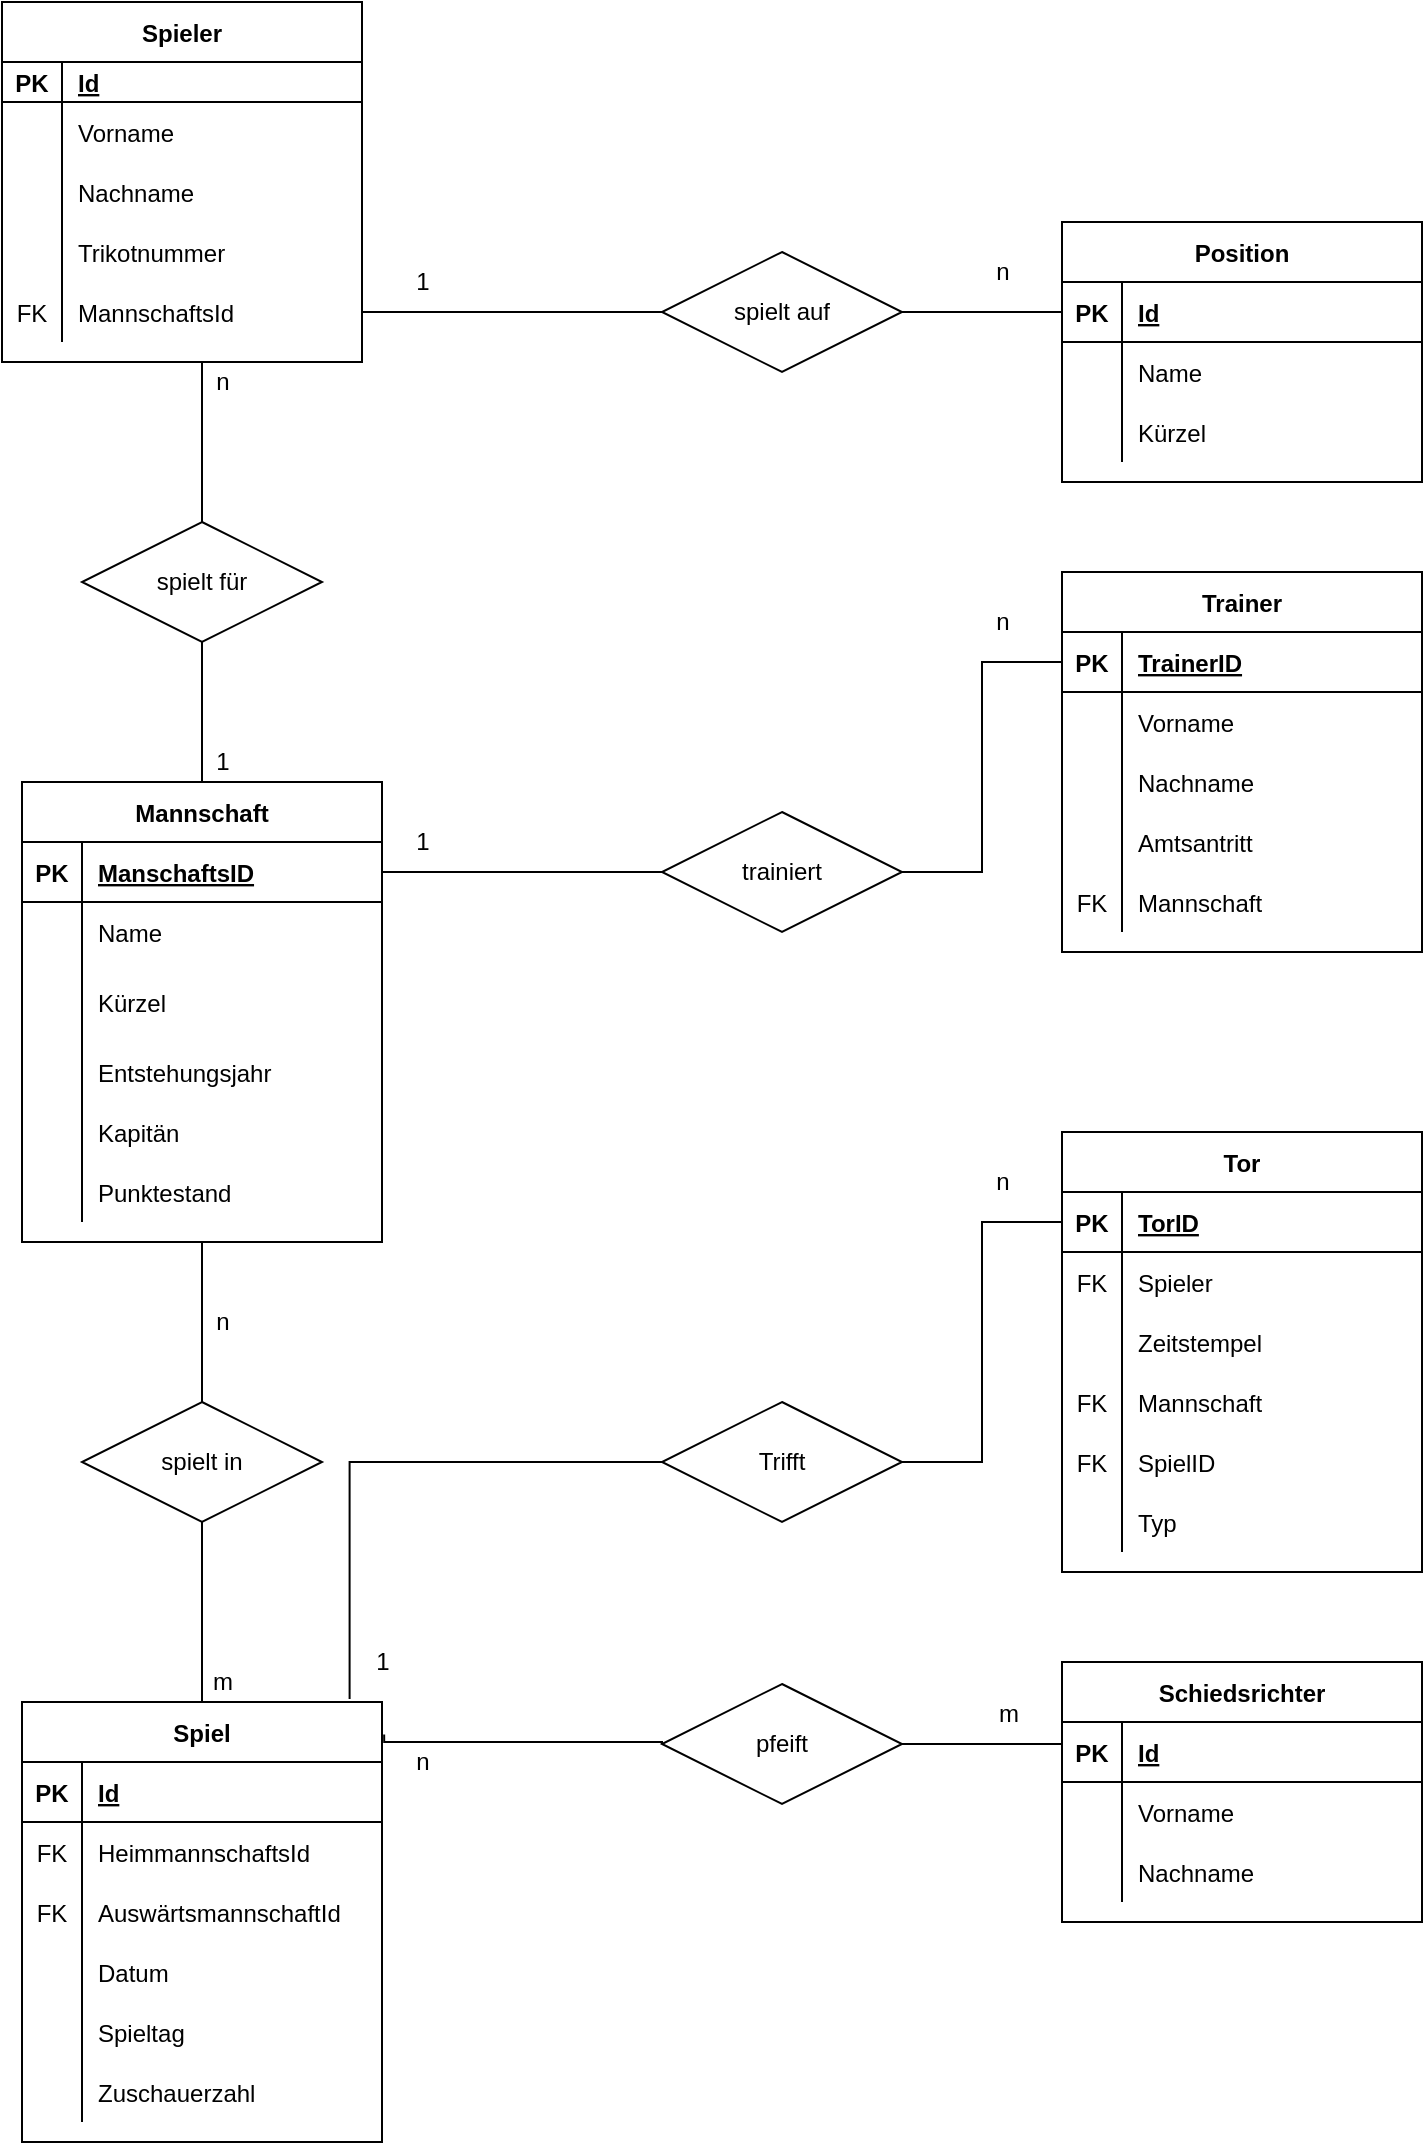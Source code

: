 <mxfile version="17.4.6"><diagram id="QR0t5IA153Iwo3cDRj8c" name="Page-1"><mxGraphModel dx="355" dy="525" grid="1" gridSize="10" guides="1" tooltips="1" connect="1" arrows="1" fold="1" page="1" pageScale="1" pageWidth="827" pageHeight="1169" math="0" shadow="0"><root><mxCell id="0"/><mxCell id="1" parent="0"/><mxCell id="EWFxsvUNvCJsgyizFz2t-1" value="Spieler" style="shape=table;startSize=30;container=1;collapsible=1;childLayout=tableLayout;fixedRows=1;rowLines=0;fontStyle=1;align=center;resizeLast=1;" parent="1" vertex="1"><mxGeometry x="50" y="90" width="180" height="180" as="geometry"/></mxCell><mxCell id="EWFxsvUNvCJsgyizFz2t-2" value="" style="shape=tableRow;horizontal=0;startSize=0;swimlaneHead=0;swimlaneBody=0;fillColor=none;collapsible=0;dropTarget=0;points=[[0,0.5],[1,0.5]];portConstraint=eastwest;top=0;left=0;right=0;bottom=1;" parent="EWFxsvUNvCJsgyizFz2t-1" vertex="1"><mxGeometry y="30" width="180" height="20" as="geometry"/></mxCell><mxCell id="EWFxsvUNvCJsgyizFz2t-3" value="PK" style="shape=partialRectangle;connectable=0;fillColor=none;top=0;left=0;bottom=0;right=0;fontStyle=1;overflow=hidden;" parent="EWFxsvUNvCJsgyizFz2t-2" vertex="1"><mxGeometry width="30" height="20" as="geometry"><mxRectangle width="30" height="20" as="alternateBounds"/></mxGeometry></mxCell><mxCell id="EWFxsvUNvCJsgyizFz2t-4" value="Id" style="shape=partialRectangle;connectable=0;fillColor=none;top=0;left=0;bottom=0;right=0;align=left;spacingLeft=6;fontStyle=5;overflow=hidden;" parent="EWFxsvUNvCJsgyizFz2t-2" vertex="1"><mxGeometry x="30" width="150" height="20" as="geometry"><mxRectangle width="150" height="20" as="alternateBounds"/></mxGeometry></mxCell><mxCell id="EWFxsvUNvCJsgyizFz2t-5" value="" style="shape=tableRow;horizontal=0;startSize=0;swimlaneHead=0;swimlaneBody=0;fillColor=none;collapsible=0;dropTarget=0;points=[[0,0.5],[1,0.5]];portConstraint=eastwest;top=0;left=0;right=0;bottom=0;" parent="EWFxsvUNvCJsgyizFz2t-1" vertex="1"><mxGeometry y="50" width="180" height="30" as="geometry"/></mxCell><mxCell id="EWFxsvUNvCJsgyizFz2t-6" value="" style="shape=partialRectangle;connectable=0;fillColor=none;top=0;left=0;bottom=0;right=0;editable=1;overflow=hidden;" parent="EWFxsvUNvCJsgyizFz2t-5" vertex="1"><mxGeometry width="30" height="30" as="geometry"><mxRectangle width="30" height="30" as="alternateBounds"/></mxGeometry></mxCell><mxCell id="EWFxsvUNvCJsgyizFz2t-7" value="Vorname    " style="shape=partialRectangle;connectable=0;fillColor=none;top=0;left=0;bottom=0;right=0;align=left;spacingLeft=6;overflow=hidden;" parent="EWFxsvUNvCJsgyizFz2t-5" vertex="1"><mxGeometry x="30" width="150" height="30" as="geometry"><mxRectangle width="150" height="30" as="alternateBounds"/></mxGeometry></mxCell><mxCell id="EWFxsvUNvCJsgyizFz2t-27" value="" style="shape=tableRow;horizontal=0;startSize=0;swimlaneHead=0;swimlaneBody=0;fillColor=none;collapsible=0;dropTarget=0;points=[[0,0.5],[1,0.5]];portConstraint=eastwest;top=0;left=0;right=0;bottom=0;" parent="EWFxsvUNvCJsgyizFz2t-1" vertex="1"><mxGeometry y="80" width="180" height="30" as="geometry"/></mxCell><mxCell id="EWFxsvUNvCJsgyizFz2t-28" value="" style="shape=partialRectangle;connectable=0;fillColor=none;top=0;left=0;bottom=0;right=0;editable=1;overflow=hidden;" parent="EWFxsvUNvCJsgyizFz2t-27" vertex="1"><mxGeometry width="30" height="30" as="geometry"><mxRectangle width="30" height="30" as="alternateBounds"/></mxGeometry></mxCell><mxCell id="EWFxsvUNvCJsgyizFz2t-29" value="Nachname      " style="shape=partialRectangle;connectable=0;fillColor=none;top=0;left=0;bottom=0;right=0;align=left;spacingLeft=6;overflow=hidden;" parent="EWFxsvUNvCJsgyizFz2t-27" vertex="1"><mxGeometry x="30" width="150" height="30" as="geometry"><mxRectangle width="150" height="30" as="alternateBounds"/></mxGeometry></mxCell><mxCell id="EWFxsvUNvCJsgyizFz2t-8" value="" style="shape=tableRow;horizontal=0;startSize=0;swimlaneHead=0;swimlaneBody=0;fillColor=none;collapsible=0;dropTarget=0;points=[[0,0.5],[1,0.5]];portConstraint=eastwest;top=0;left=0;right=0;bottom=0;" parent="EWFxsvUNvCJsgyizFz2t-1" vertex="1"><mxGeometry y="110" width="180" height="30" as="geometry"/></mxCell><mxCell id="EWFxsvUNvCJsgyizFz2t-9" value="" style="shape=partialRectangle;connectable=0;fillColor=none;top=0;left=0;bottom=0;right=0;editable=1;overflow=hidden;" parent="EWFxsvUNvCJsgyizFz2t-8" vertex="1"><mxGeometry width="30" height="30" as="geometry"><mxRectangle width="30" height="30" as="alternateBounds"/></mxGeometry></mxCell><mxCell id="EWFxsvUNvCJsgyizFz2t-10" value="Trikotnummer" style="shape=partialRectangle;connectable=0;fillColor=none;top=0;left=0;bottom=0;right=0;align=left;spacingLeft=6;overflow=hidden;" parent="EWFxsvUNvCJsgyizFz2t-8" vertex="1"><mxGeometry x="30" width="150" height="30" as="geometry"><mxRectangle width="150" height="30" as="alternateBounds"/></mxGeometry></mxCell><mxCell id="EWFxsvUNvCJsgyizFz2t-11" value="" style="shape=tableRow;horizontal=0;startSize=0;swimlaneHead=0;swimlaneBody=0;fillColor=none;collapsible=0;dropTarget=0;points=[[0,0.5],[1,0.5]];portConstraint=eastwest;top=0;left=0;right=0;bottom=0;" parent="EWFxsvUNvCJsgyizFz2t-1" vertex="1"><mxGeometry y="140" width="180" height="30" as="geometry"/></mxCell><mxCell id="EWFxsvUNvCJsgyizFz2t-12" value="FK" style="shape=partialRectangle;connectable=0;fillColor=none;top=0;left=0;bottom=0;right=0;editable=1;overflow=hidden;" parent="EWFxsvUNvCJsgyizFz2t-11" vertex="1"><mxGeometry width="30" height="30" as="geometry"><mxRectangle width="30" height="30" as="alternateBounds"/></mxGeometry></mxCell><mxCell id="EWFxsvUNvCJsgyizFz2t-13" value="MannschaftsId" style="shape=partialRectangle;connectable=0;fillColor=none;top=0;left=0;bottom=0;right=0;align=left;spacingLeft=6;overflow=hidden;" parent="EWFxsvUNvCJsgyizFz2t-11" vertex="1"><mxGeometry x="30" width="150" height="30" as="geometry"><mxRectangle width="150" height="30" as="alternateBounds"/></mxGeometry></mxCell><mxCell id="EWFxsvUNvCJsgyizFz2t-14" value="Position" style="shape=table;startSize=30;container=1;collapsible=1;childLayout=tableLayout;fixedRows=1;rowLines=0;fontStyle=1;align=center;resizeLast=1;" parent="1" vertex="1"><mxGeometry x="580" y="200" width="180" height="130" as="geometry"/></mxCell><mxCell id="EWFxsvUNvCJsgyizFz2t-15" value="" style="shape=tableRow;horizontal=0;startSize=0;swimlaneHead=0;swimlaneBody=0;fillColor=none;collapsible=0;dropTarget=0;points=[[0,0.5],[1,0.5]];portConstraint=eastwest;top=0;left=0;right=0;bottom=1;" parent="EWFxsvUNvCJsgyizFz2t-14" vertex="1"><mxGeometry y="30" width="180" height="30" as="geometry"/></mxCell><mxCell id="EWFxsvUNvCJsgyizFz2t-16" value="PK" style="shape=partialRectangle;connectable=0;fillColor=none;top=0;left=0;bottom=0;right=0;fontStyle=1;overflow=hidden;" parent="EWFxsvUNvCJsgyizFz2t-15" vertex="1"><mxGeometry width="30" height="30" as="geometry"><mxRectangle width="30" height="30" as="alternateBounds"/></mxGeometry></mxCell><mxCell id="EWFxsvUNvCJsgyizFz2t-17" value="Id" style="shape=partialRectangle;connectable=0;fillColor=none;top=0;left=0;bottom=0;right=0;align=left;spacingLeft=6;fontStyle=5;overflow=hidden;" parent="EWFxsvUNvCJsgyizFz2t-15" vertex="1"><mxGeometry x="30" width="150" height="30" as="geometry"><mxRectangle width="150" height="30" as="alternateBounds"/></mxGeometry></mxCell><mxCell id="EWFxsvUNvCJsgyizFz2t-18" value="" style="shape=tableRow;horizontal=0;startSize=0;swimlaneHead=0;swimlaneBody=0;fillColor=none;collapsible=0;dropTarget=0;points=[[0,0.5],[1,0.5]];portConstraint=eastwest;top=0;left=0;right=0;bottom=0;" parent="EWFxsvUNvCJsgyizFz2t-14" vertex="1"><mxGeometry y="60" width="180" height="30" as="geometry"/></mxCell><mxCell id="EWFxsvUNvCJsgyizFz2t-19" value="" style="shape=partialRectangle;connectable=0;fillColor=none;top=0;left=0;bottom=0;right=0;editable=1;overflow=hidden;" parent="EWFxsvUNvCJsgyizFz2t-18" vertex="1"><mxGeometry width="30" height="30" as="geometry"><mxRectangle width="30" height="30" as="alternateBounds"/></mxGeometry></mxCell><mxCell id="EWFxsvUNvCJsgyizFz2t-20" value="Name" style="shape=partialRectangle;connectable=0;fillColor=none;top=0;left=0;bottom=0;right=0;align=left;spacingLeft=6;overflow=hidden;" parent="EWFxsvUNvCJsgyizFz2t-18" vertex="1"><mxGeometry x="30" width="150" height="30" as="geometry"><mxRectangle width="150" height="30" as="alternateBounds"/></mxGeometry></mxCell><mxCell id="OCQsW69dNxKMowA0EQPp-1" value="" style="shape=tableRow;horizontal=0;startSize=0;swimlaneHead=0;swimlaneBody=0;fillColor=none;collapsible=0;dropTarget=0;points=[[0,0.5],[1,0.5]];portConstraint=eastwest;top=0;left=0;right=0;bottom=0;" vertex="1" parent="EWFxsvUNvCJsgyizFz2t-14"><mxGeometry y="90" width="180" height="30" as="geometry"/></mxCell><mxCell id="OCQsW69dNxKMowA0EQPp-2" value="        " style="shape=partialRectangle;connectable=0;fillColor=none;top=0;left=0;bottom=0;right=0;editable=1;overflow=hidden;" vertex="1" parent="OCQsW69dNxKMowA0EQPp-1"><mxGeometry width="30" height="30" as="geometry"><mxRectangle width="30" height="30" as="alternateBounds"/></mxGeometry></mxCell><mxCell id="OCQsW69dNxKMowA0EQPp-3" value="Kürzel" style="shape=partialRectangle;connectable=0;fillColor=none;top=0;left=0;bottom=0;right=0;align=left;spacingLeft=6;overflow=hidden;" vertex="1" parent="OCQsW69dNxKMowA0EQPp-1"><mxGeometry x="30" width="150" height="30" as="geometry"><mxRectangle width="150" height="30" as="alternateBounds"/></mxGeometry></mxCell><mxCell id="EWFxsvUNvCJsgyizFz2t-32" value="Mannschaft" style="shape=table;startSize=30;container=1;collapsible=1;childLayout=tableLayout;fixedRows=1;rowLines=0;fontStyle=1;align=center;resizeLast=1;" parent="1" vertex="1"><mxGeometry x="60" y="480" width="180" height="230" as="geometry"/></mxCell><mxCell id="EWFxsvUNvCJsgyizFz2t-33" value="" style="shape=tableRow;horizontal=0;startSize=0;swimlaneHead=0;swimlaneBody=0;fillColor=none;collapsible=0;dropTarget=0;points=[[0,0.5],[1,0.5]];portConstraint=eastwest;top=0;left=0;right=0;bottom=1;" parent="EWFxsvUNvCJsgyizFz2t-32" vertex="1"><mxGeometry y="30" width="180" height="30" as="geometry"/></mxCell><mxCell id="EWFxsvUNvCJsgyizFz2t-34" value="PK" style="shape=partialRectangle;connectable=0;fillColor=none;top=0;left=0;bottom=0;right=0;fontStyle=1;overflow=hidden;" parent="EWFxsvUNvCJsgyizFz2t-33" vertex="1"><mxGeometry width="30" height="30" as="geometry"><mxRectangle width="30" height="30" as="alternateBounds"/></mxGeometry></mxCell><mxCell id="EWFxsvUNvCJsgyizFz2t-35" value="ManschaftsID" style="shape=partialRectangle;connectable=0;fillColor=none;top=0;left=0;bottom=0;right=0;align=left;spacingLeft=6;fontStyle=5;overflow=hidden;" parent="EWFxsvUNvCJsgyizFz2t-33" vertex="1"><mxGeometry x="30" width="150" height="30" as="geometry"><mxRectangle width="150" height="30" as="alternateBounds"/></mxGeometry></mxCell><mxCell id="EWFxsvUNvCJsgyizFz2t-36" value="" style="shape=tableRow;horizontal=0;startSize=0;swimlaneHead=0;swimlaneBody=0;fillColor=none;collapsible=0;dropTarget=0;points=[[0,0.5],[1,0.5]];portConstraint=eastwest;top=0;left=0;right=0;bottom=0;" parent="EWFxsvUNvCJsgyizFz2t-32" vertex="1"><mxGeometry y="60" width="180" height="30" as="geometry"/></mxCell><mxCell id="EWFxsvUNvCJsgyizFz2t-37" value="" style="shape=partialRectangle;connectable=0;fillColor=none;top=0;left=0;bottom=0;right=0;editable=1;overflow=hidden;" parent="EWFxsvUNvCJsgyizFz2t-36" vertex="1"><mxGeometry width="30" height="30" as="geometry"><mxRectangle width="30" height="30" as="alternateBounds"/></mxGeometry></mxCell><mxCell id="EWFxsvUNvCJsgyizFz2t-38" value="Name    " style="shape=partialRectangle;connectable=0;fillColor=none;top=0;left=0;bottom=0;right=0;align=left;spacingLeft=6;overflow=hidden;" parent="EWFxsvUNvCJsgyizFz2t-36" vertex="1"><mxGeometry x="30" width="150" height="30" as="geometry"><mxRectangle width="150" height="30" as="alternateBounds"/></mxGeometry></mxCell><mxCell id="EWFxsvUNvCJsgyizFz2t-39" value="" style="shape=tableRow;horizontal=0;startSize=0;swimlaneHead=0;swimlaneBody=0;fillColor=none;collapsible=0;dropTarget=0;points=[[0,0.5],[1,0.5]];portConstraint=eastwest;top=0;left=0;right=0;bottom=0;" parent="EWFxsvUNvCJsgyizFz2t-32" vertex="1"><mxGeometry y="90" width="180" height="40" as="geometry"/></mxCell><mxCell id="EWFxsvUNvCJsgyizFz2t-40" value="" style="shape=partialRectangle;connectable=0;fillColor=none;top=0;left=0;bottom=0;right=0;editable=1;overflow=hidden;" parent="EWFxsvUNvCJsgyizFz2t-39" vertex="1"><mxGeometry width="30" height="40" as="geometry"><mxRectangle width="30" height="40" as="alternateBounds"/></mxGeometry></mxCell><mxCell id="EWFxsvUNvCJsgyizFz2t-41" value="Kürzel" style="shape=partialRectangle;connectable=0;fillColor=none;top=0;left=0;bottom=0;right=0;align=left;spacingLeft=6;overflow=hidden;" parent="EWFxsvUNvCJsgyizFz2t-39" vertex="1"><mxGeometry x="30" width="150" height="40" as="geometry"><mxRectangle width="150" height="40" as="alternateBounds"/></mxGeometry></mxCell><mxCell id="EWFxsvUNvCJsgyizFz2t-42" value="" style="shape=tableRow;horizontal=0;startSize=0;swimlaneHead=0;swimlaneBody=0;fillColor=none;collapsible=0;dropTarget=0;points=[[0,0.5],[1,0.5]];portConstraint=eastwest;top=0;left=0;right=0;bottom=0;" parent="EWFxsvUNvCJsgyizFz2t-32" vertex="1"><mxGeometry y="130" width="180" height="30" as="geometry"/></mxCell><mxCell id="EWFxsvUNvCJsgyizFz2t-43" value="" style="shape=partialRectangle;connectable=0;fillColor=none;top=0;left=0;bottom=0;right=0;editable=1;overflow=hidden;" parent="EWFxsvUNvCJsgyizFz2t-42" vertex="1"><mxGeometry width="30" height="30" as="geometry"><mxRectangle width="30" height="30" as="alternateBounds"/></mxGeometry></mxCell><mxCell id="EWFxsvUNvCJsgyizFz2t-44" value="Entstehungsjahr" style="shape=partialRectangle;connectable=0;fillColor=none;top=0;left=0;bottom=0;right=0;align=left;spacingLeft=6;overflow=hidden;" parent="EWFxsvUNvCJsgyizFz2t-42" vertex="1"><mxGeometry x="30" width="150" height="30" as="geometry"><mxRectangle width="150" height="30" as="alternateBounds"/></mxGeometry></mxCell><mxCell id="EWFxsvUNvCJsgyizFz2t-59" value="" style="shape=tableRow;horizontal=0;startSize=0;swimlaneHead=0;swimlaneBody=0;fillColor=none;collapsible=0;dropTarget=0;points=[[0,0.5],[1,0.5]];portConstraint=eastwest;top=0;left=0;right=0;bottom=0;" parent="EWFxsvUNvCJsgyizFz2t-32" vertex="1"><mxGeometry y="160" width="180" height="30" as="geometry"/></mxCell><mxCell id="EWFxsvUNvCJsgyizFz2t-60" value="" style="shape=partialRectangle;connectable=0;fillColor=none;top=0;left=0;bottom=0;right=0;editable=1;overflow=hidden;" parent="EWFxsvUNvCJsgyizFz2t-59" vertex="1"><mxGeometry width="30" height="30" as="geometry"><mxRectangle width="30" height="30" as="alternateBounds"/></mxGeometry></mxCell><mxCell id="EWFxsvUNvCJsgyizFz2t-61" value="Kapitän" style="shape=partialRectangle;connectable=0;fillColor=none;top=0;left=0;bottom=0;right=0;align=left;spacingLeft=6;overflow=hidden;" parent="EWFxsvUNvCJsgyizFz2t-59" vertex="1"><mxGeometry x="30" width="150" height="30" as="geometry"><mxRectangle width="150" height="30" as="alternateBounds"/></mxGeometry></mxCell><mxCell id="EWFxsvUNvCJsgyizFz2t-203" value="" style="shape=tableRow;horizontal=0;startSize=0;swimlaneHead=0;swimlaneBody=0;fillColor=none;collapsible=0;dropTarget=0;points=[[0,0.5],[1,0.5]];portConstraint=eastwest;top=0;left=0;right=0;bottom=0;" parent="EWFxsvUNvCJsgyizFz2t-32" vertex="1"><mxGeometry y="190" width="180" height="30" as="geometry"/></mxCell><mxCell id="EWFxsvUNvCJsgyizFz2t-204" value="" style="shape=partialRectangle;connectable=0;fillColor=none;top=0;left=0;bottom=0;right=0;editable=1;overflow=hidden;" parent="EWFxsvUNvCJsgyizFz2t-203" vertex="1"><mxGeometry width="30" height="30" as="geometry"><mxRectangle width="30" height="30" as="alternateBounds"/></mxGeometry></mxCell><mxCell id="EWFxsvUNvCJsgyizFz2t-205" value="Punktestand" style="shape=partialRectangle;connectable=0;fillColor=none;top=0;left=0;bottom=0;right=0;align=left;spacingLeft=6;overflow=hidden;" parent="EWFxsvUNvCJsgyizFz2t-203" vertex="1"><mxGeometry x="30" width="150" height="30" as="geometry"><mxRectangle width="150" height="30" as="alternateBounds"/></mxGeometry></mxCell><mxCell id="EWFxsvUNvCJsgyizFz2t-76" value="Trainer" style="shape=table;startSize=30;container=1;collapsible=1;childLayout=tableLayout;fixedRows=1;rowLines=0;fontStyle=1;align=center;resizeLast=1;" parent="1" vertex="1"><mxGeometry x="580" y="375" width="180" height="190" as="geometry"/></mxCell><mxCell id="EWFxsvUNvCJsgyizFz2t-77" value="" style="shape=tableRow;horizontal=0;startSize=0;swimlaneHead=0;swimlaneBody=0;fillColor=none;collapsible=0;dropTarget=0;points=[[0,0.5],[1,0.5]];portConstraint=eastwest;top=0;left=0;right=0;bottom=1;" parent="EWFxsvUNvCJsgyizFz2t-76" vertex="1"><mxGeometry y="30" width="180" height="30" as="geometry"/></mxCell><mxCell id="EWFxsvUNvCJsgyizFz2t-78" value="PK" style="shape=partialRectangle;connectable=0;fillColor=none;top=0;left=0;bottom=0;right=0;fontStyle=1;overflow=hidden;" parent="EWFxsvUNvCJsgyizFz2t-77" vertex="1"><mxGeometry width="30" height="30" as="geometry"><mxRectangle width="30" height="30" as="alternateBounds"/></mxGeometry></mxCell><mxCell id="EWFxsvUNvCJsgyizFz2t-79" value="TrainerID" style="shape=partialRectangle;connectable=0;fillColor=none;top=0;left=0;bottom=0;right=0;align=left;spacingLeft=6;fontStyle=5;overflow=hidden;" parent="EWFxsvUNvCJsgyizFz2t-77" vertex="1"><mxGeometry x="30" width="150" height="30" as="geometry"><mxRectangle width="150" height="30" as="alternateBounds"/></mxGeometry></mxCell><mxCell id="EWFxsvUNvCJsgyizFz2t-80" value="" style="shape=tableRow;horizontal=0;startSize=0;swimlaneHead=0;swimlaneBody=0;fillColor=none;collapsible=0;dropTarget=0;points=[[0,0.5],[1,0.5]];portConstraint=eastwest;top=0;left=0;right=0;bottom=0;" parent="EWFxsvUNvCJsgyizFz2t-76" vertex="1"><mxGeometry y="60" width="180" height="30" as="geometry"/></mxCell><mxCell id="EWFxsvUNvCJsgyizFz2t-81" value="" style="shape=partialRectangle;connectable=0;fillColor=none;top=0;left=0;bottom=0;right=0;editable=1;overflow=hidden;" parent="EWFxsvUNvCJsgyizFz2t-80" vertex="1"><mxGeometry width="30" height="30" as="geometry"><mxRectangle width="30" height="30" as="alternateBounds"/></mxGeometry></mxCell><mxCell id="EWFxsvUNvCJsgyizFz2t-82" value="Vorname" style="shape=partialRectangle;connectable=0;fillColor=none;top=0;left=0;bottom=0;right=0;align=left;spacingLeft=6;overflow=hidden;" parent="EWFxsvUNvCJsgyizFz2t-80" vertex="1"><mxGeometry x="30" width="150" height="30" as="geometry"><mxRectangle width="150" height="30" as="alternateBounds"/></mxGeometry></mxCell><mxCell id="EWFxsvUNvCJsgyizFz2t-83" value="" style="shape=tableRow;horizontal=0;startSize=0;swimlaneHead=0;swimlaneBody=0;fillColor=none;collapsible=0;dropTarget=0;points=[[0,0.5],[1,0.5]];portConstraint=eastwest;top=0;left=0;right=0;bottom=0;" parent="EWFxsvUNvCJsgyizFz2t-76" vertex="1"><mxGeometry y="90" width="180" height="30" as="geometry"/></mxCell><mxCell id="EWFxsvUNvCJsgyizFz2t-84" value="" style="shape=partialRectangle;connectable=0;fillColor=none;top=0;left=0;bottom=0;right=0;editable=1;overflow=hidden;" parent="EWFxsvUNvCJsgyizFz2t-83" vertex="1"><mxGeometry width="30" height="30" as="geometry"><mxRectangle width="30" height="30" as="alternateBounds"/></mxGeometry></mxCell><mxCell id="EWFxsvUNvCJsgyizFz2t-85" value="Nachname" style="shape=partialRectangle;connectable=0;fillColor=none;top=0;left=0;bottom=0;right=0;align=left;spacingLeft=6;overflow=hidden;" parent="EWFxsvUNvCJsgyizFz2t-83" vertex="1"><mxGeometry x="30" width="150" height="30" as="geometry"><mxRectangle width="150" height="30" as="alternateBounds"/></mxGeometry></mxCell><mxCell id="EWFxsvUNvCJsgyizFz2t-86" value="" style="shape=tableRow;horizontal=0;startSize=0;swimlaneHead=0;swimlaneBody=0;fillColor=none;collapsible=0;dropTarget=0;points=[[0,0.5],[1,0.5]];portConstraint=eastwest;top=0;left=0;right=0;bottom=0;" parent="EWFxsvUNvCJsgyizFz2t-76" vertex="1"><mxGeometry y="120" width="180" height="30" as="geometry"/></mxCell><mxCell id="EWFxsvUNvCJsgyizFz2t-87" value="" style="shape=partialRectangle;connectable=0;fillColor=none;top=0;left=0;bottom=0;right=0;editable=1;overflow=hidden;" parent="EWFxsvUNvCJsgyizFz2t-86" vertex="1"><mxGeometry width="30" height="30" as="geometry"><mxRectangle width="30" height="30" as="alternateBounds"/></mxGeometry></mxCell><mxCell id="EWFxsvUNvCJsgyizFz2t-88" value="Amtsantritt" style="shape=partialRectangle;connectable=0;fillColor=none;top=0;left=0;bottom=0;right=0;align=left;spacingLeft=6;overflow=hidden;" parent="EWFxsvUNvCJsgyizFz2t-86" vertex="1"><mxGeometry x="30" width="150" height="30" as="geometry"><mxRectangle width="150" height="30" as="alternateBounds"/></mxGeometry></mxCell><mxCell id="OCQsW69dNxKMowA0EQPp-4" value="" style="shape=tableRow;horizontal=0;startSize=0;swimlaneHead=0;swimlaneBody=0;fillColor=none;collapsible=0;dropTarget=0;points=[[0,0.5],[1,0.5]];portConstraint=eastwest;top=0;left=0;right=0;bottom=0;" vertex="1" parent="EWFxsvUNvCJsgyizFz2t-76"><mxGeometry y="150" width="180" height="30" as="geometry"/></mxCell><mxCell id="OCQsW69dNxKMowA0EQPp-5" value="FK" style="shape=partialRectangle;connectable=0;fillColor=none;top=0;left=0;bottom=0;right=0;editable=1;overflow=hidden;" vertex="1" parent="OCQsW69dNxKMowA0EQPp-4"><mxGeometry width="30" height="30" as="geometry"><mxRectangle width="30" height="30" as="alternateBounds"/></mxGeometry></mxCell><mxCell id="OCQsW69dNxKMowA0EQPp-6" value="Mannschaft" style="shape=partialRectangle;connectable=0;fillColor=none;top=0;left=0;bottom=0;right=0;align=left;spacingLeft=6;overflow=hidden;" vertex="1" parent="OCQsW69dNxKMowA0EQPp-4"><mxGeometry x="30" width="150" height="30" as="geometry"><mxRectangle width="150" height="30" as="alternateBounds"/></mxGeometry></mxCell><mxCell id="EWFxsvUNvCJsgyizFz2t-90" style="edgeStyle=orthogonalEdgeStyle;rounded=0;orthogonalLoop=1;jettySize=auto;html=1;exitX=0.5;exitY=0;exitDx=0;exitDy=0;endArrow=none;endFill=0;" parent="1" source="EWFxsvUNvCJsgyizFz2t-89" edge="1"><mxGeometry relative="1" as="geometry"><mxPoint x="150" y="270" as="targetPoint"/></mxGeometry></mxCell><mxCell id="EWFxsvUNvCJsgyizFz2t-91" style="edgeStyle=orthogonalEdgeStyle;rounded=0;orthogonalLoop=1;jettySize=auto;html=1;exitX=0.5;exitY=1;exitDx=0;exitDy=0;entryX=0.5;entryY=0;entryDx=0;entryDy=0;endArrow=none;endFill=0;" parent="1" source="EWFxsvUNvCJsgyizFz2t-89" target="EWFxsvUNvCJsgyizFz2t-32" edge="1"><mxGeometry relative="1" as="geometry"/></mxCell><mxCell id="EWFxsvUNvCJsgyizFz2t-89" value="spielt für" style="shape=rhombus;perimeter=rhombusPerimeter;whiteSpace=wrap;html=1;align=center;" parent="1" vertex="1"><mxGeometry x="90" y="350" width="120" height="60" as="geometry"/></mxCell><mxCell id="EWFxsvUNvCJsgyizFz2t-94" style="edgeStyle=orthogonalEdgeStyle;rounded=0;orthogonalLoop=1;jettySize=auto;html=1;exitX=1;exitY=0.5;exitDx=0;exitDy=0;entryX=0;entryY=0.5;entryDx=0;entryDy=0;endArrow=none;endFill=0;" parent="1" source="EWFxsvUNvCJsgyizFz2t-93" target="EWFxsvUNvCJsgyizFz2t-77" edge="1"><mxGeometry relative="1" as="geometry"/></mxCell><mxCell id="EWFxsvUNvCJsgyizFz2t-95" style="edgeStyle=orthogonalEdgeStyle;rounded=0;orthogonalLoop=1;jettySize=auto;html=1;exitX=0;exitY=0.5;exitDx=0;exitDy=0;entryX=1;entryY=0.5;entryDx=0;entryDy=0;endArrow=none;endFill=0;" parent="1" source="EWFxsvUNvCJsgyizFz2t-93" target="EWFxsvUNvCJsgyizFz2t-33" edge="1"><mxGeometry relative="1" as="geometry"><mxPoint x="300" y="530" as="targetPoint"/></mxGeometry></mxCell><mxCell id="EWFxsvUNvCJsgyizFz2t-93" value="trainiert" style="shape=rhombus;perimeter=rhombusPerimeter;whiteSpace=wrap;html=1;align=center;" parent="1" vertex="1"><mxGeometry x="380" y="495" width="120" height="60" as="geometry"/></mxCell><mxCell id="EWFxsvUNvCJsgyizFz2t-96" value="Spiel" style="shape=table;startSize=30;container=1;collapsible=1;childLayout=tableLayout;fixedRows=1;rowLines=0;fontStyle=1;align=center;resizeLast=1;" parent="1" vertex="1"><mxGeometry x="60" y="940" width="180" height="220" as="geometry"/></mxCell><mxCell id="EWFxsvUNvCJsgyizFz2t-97" value="" style="shape=tableRow;horizontal=0;startSize=0;swimlaneHead=0;swimlaneBody=0;fillColor=none;collapsible=0;dropTarget=0;points=[[0,0.5],[1,0.5]];portConstraint=eastwest;top=0;left=0;right=0;bottom=1;" parent="EWFxsvUNvCJsgyizFz2t-96" vertex="1"><mxGeometry y="30" width="180" height="30" as="geometry"/></mxCell><mxCell id="EWFxsvUNvCJsgyizFz2t-98" value="PK" style="shape=partialRectangle;connectable=0;fillColor=none;top=0;left=0;bottom=0;right=0;fontStyle=1;overflow=hidden;" parent="EWFxsvUNvCJsgyizFz2t-97" vertex="1"><mxGeometry width="30" height="30" as="geometry"><mxRectangle width="30" height="30" as="alternateBounds"/></mxGeometry></mxCell><mxCell id="EWFxsvUNvCJsgyizFz2t-99" value="Id" style="shape=partialRectangle;connectable=0;fillColor=none;top=0;left=0;bottom=0;right=0;align=left;spacingLeft=6;fontStyle=5;overflow=hidden;" parent="EWFxsvUNvCJsgyizFz2t-97" vertex="1"><mxGeometry x="30" width="150" height="30" as="geometry"><mxRectangle width="150" height="30" as="alternateBounds"/></mxGeometry></mxCell><mxCell id="EWFxsvUNvCJsgyizFz2t-100" value="" style="shape=tableRow;horizontal=0;startSize=0;swimlaneHead=0;swimlaneBody=0;fillColor=none;collapsible=0;dropTarget=0;points=[[0,0.5],[1,0.5]];portConstraint=eastwest;top=0;left=0;right=0;bottom=0;" parent="EWFxsvUNvCJsgyizFz2t-96" vertex="1"><mxGeometry y="60" width="180" height="30" as="geometry"/></mxCell><mxCell id="EWFxsvUNvCJsgyizFz2t-101" value="FK" style="shape=partialRectangle;connectable=0;fillColor=none;top=0;left=0;bottom=0;right=0;editable=1;overflow=hidden;" parent="EWFxsvUNvCJsgyizFz2t-100" vertex="1"><mxGeometry width="30" height="30" as="geometry"><mxRectangle width="30" height="30" as="alternateBounds"/></mxGeometry></mxCell><mxCell id="EWFxsvUNvCJsgyizFz2t-102" value="HeimmannschaftsId" style="shape=partialRectangle;connectable=0;fillColor=none;top=0;left=0;bottom=0;right=0;align=left;spacingLeft=6;overflow=hidden;" parent="EWFxsvUNvCJsgyizFz2t-100" vertex="1"><mxGeometry x="30" width="150" height="30" as="geometry"><mxRectangle width="150" height="30" as="alternateBounds"/></mxGeometry></mxCell><mxCell id="EWFxsvUNvCJsgyizFz2t-103" value="" style="shape=tableRow;horizontal=0;startSize=0;swimlaneHead=0;swimlaneBody=0;fillColor=none;collapsible=0;dropTarget=0;points=[[0,0.5],[1,0.5]];portConstraint=eastwest;top=0;left=0;right=0;bottom=0;" parent="EWFxsvUNvCJsgyizFz2t-96" vertex="1"><mxGeometry y="90" width="180" height="30" as="geometry"/></mxCell><mxCell id="EWFxsvUNvCJsgyizFz2t-104" value="FK" style="shape=partialRectangle;connectable=0;fillColor=none;top=0;left=0;bottom=0;right=0;editable=1;overflow=hidden;" parent="EWFxsvUNvCJsgyizFz2t-103" vertex="1"><mxGeometry width="30" height="30" as="geometry"><mxRectangle width="30" height="30" as="alternateBounds"/></mxGeometry></mxCell><mxCell id="EWFxsvUNvCJsgyizFz2t-105" value="AuswärtsmannschaftId" style="shape=partialRectangle;connectable=0;fillColor=none;top=0;left=0;bottom=0;right=0;align=left;spacingLeft=6;overflow=hidden;" parent="EWFxsvUNvCJsgyizFz2t-103" vertex="1"><mxGeometry x="30" width="150" height="30" as="geometry"><mxRectangle width="150" height="30" as="alternateBounds"/></mxGeometry></mxCell><mxCell id="EWFxsvUNvCJsgyizFz2t-106" value="" style="shape=tableRow;horizontal=0;startSize=0;swimlaneHead=0;swimlaneBody=0;fillColor=none;collapsible=0;dropTarget=0;points=[[0,0.5],[1,0.5]];portConstraint=eastwest;top=0;left=0;right=0;bottom=0;" parent="EWFxsvUNvCJsgyizFz2t-96" vertex="1"><mxGeometry y="120" width="180" height="30" as="geometry"/></mxCell><mxCell id="EWFxsvUNvCJsgyizFz2t-107" value="" style="shape=partialRectangle;connectable=0;fillColor=none;top=0;left=0;bottom=0;right=0;editable=1;overflow=hidden;" parent="EWFxsvUNvCJsgyizFz2t-106" vertex="1"><mxGeometry width="30" height="30" as="geometry"><mxRectangle width="30" height="30" as="alternateBounds"/></mxGeometry></mxCell><mxCell id="EWFxsvUNvCJsgyizFz2t-108" value="Datum" style="shape=partialRectangle;connectable=0;fillColor=none;top=0;left=0;bottom=0;right=0;align=left;spacingLeft=6;overflow=hidden;" parent="EWFxsvUNvCJsgyizFz2t-106" vertex="1"><mxGeometry x="30" width="150" height="30" as="geometry"><mxRectangle width="150" height="30" as="alternateBounds"/></mxGeometry></mxCell><mxCell id="VdkqAShr_HlRjhlk_ANl-1" value="" style="shape=tableRow;horizontal=0;startSize=0;swimlaneHead=0;swimlaneBody=0;fillColor=none;collapsible=0;dropTarget=0;points=[[0,0.5],[1,0.5]];portConstraint=eastwest;top=0;left=0;right=0;bottom=0;" parent="EWFxsvUNvCJsgyizFz2t-96" vertex="1"><mxGeometry y="150" width="180" height="30" as="geometry"/></mxCell><mxCell id="VdkqAShr_HlRjhlk_ANl-2" value="" style="shape=partialRectangle;connectable=0;fillColor=none;top=0;left=0;bottom=0;right=0;editable=1;overflow=hidden;" parent="VdkqAShr_HlRjhlk_ANl-1" vertex="1"><mxGeometry width="30" height="30" as="geometry"><mxRectangle width="30" height="30" as="alternateBounds"/></mxGeometry></mxCell><mxCell id="VdkqAShr_HlRjhlk_ANl-3" value="Spieltag" style="shape=partialRectangle;connectable=0;fillColor=none;top=0;left=0;bottom=0;right=0;align=left;spacingLeft=6;overflow=hidden;" parent="VdkqAShr_HlRjhlk_ANl-1" vertex="1"><mxGeometry x="30" width="150" height="30" as="geometry"><mxRectangle width="150" height="30" as="alternateBounds"/></mxGeometry></mxCell><mxCell id="EWFxsvUNvCJsgyizFz2t-110" value="" style="shape=tableRow;horizontal=0;startSize=0;swimlaneHead=0;swimlaneBody=0;fillColor=none;collapsible=0;dropTarget=0;points=[[0,0.5],[1,0.5]];portConstraint=eastwest;top=0;left=0;right=0;bottom=0;" parent="EWFxsvUNvCJsgyizFz2t-96" vertex="1"><mxGeometry y="180" width="180" height="30" as="geometry"/></mxCell><mxCell id="EWFxsvUNvCJsgyizFz2t-111" value="" style="shape=partialRectangle;connectable=0;fillColor=none;top=0;left=0;bottom=0;right=0;editable=1;overflow=hidden;" parent="EWFxsvUNvCJsgyizFz2t-110" vertex="1"><mxGeometry width="30" height="30" as="geometry"><mxRectangle width="30" height="30" as="alternateBounds"/></mxGeometry></mxCell><mxCell id="EWFxsvUNvCJsgyizFz2t-112" value="Zuschauerzahl" style="shape=partialRectangle;connectable=0;fillColor=none;top=0;left=0;bottom=0;right=0;align=left;spacingLeft=6;overflow=hidden;" parent="EWFxsvUNvCJsgyizFz2t-110" vertex="1"><mxGeometry x="30" width="150" height="30" as="geometry"><mxRectangle width="150" height="30" as="alternateBounds"/></mxGeometry></mxCell><mxCell id="EWFxsvUNvCJsgyizFz2t-113" value="Tor" style="shape=table;startSize=30;container=1;collapsible=1;childLayout=tableLayout;fixedRows=1;rowLines=0;fontStyle=1;align=center;resizeLast=1;" parent="1" vertex="1"><mxGeometry x="580" y="655" width="180" height="220" as="geometry"/></mxCell><mxCell id="EWFxsvUNvCJsgyizFz2t-114" value="" style="shape=tableRow;horizontal=0;startSize=0;swimlaneHead=0;swimlaneBody=0;fillColor=none;collapsible=0;dropTarget=0;points=[[0,0.5],[1,0.5]];portConstraint=eastwest;top=0;left=0;right=0;bottom=1;" parent="EWFxsvUNvCJsgyizFz2t-113" vertex="1"><mxGeometry y="30" width="180" height="30" as="geometry"/></mxCell><mxCell id="EWFxsvUNvCJsgyizFz2t-115" value="PK" style="shape=partialRectangle;connectable=0;fillColor=none;top=0;left=0;bottom=0;right=0;fontStyle=1;overflow=hidden;" parent="EWFxsvUNvCJsgyizFz2t-114" vertex="1"><mxGeometry width="30" height="30" as="geometry"><mxRectangle width="30" height="30" as="alternateBounds"/></mxGeometry></mxCell><mxCell id="EWFxsvUNvCJsgyizFz2t-116" value="TorID" style="shape=partialRectangle;connectable=0;fillColor=none;top=0;left=0;bottom=0;right=0;align=left;spacingLeft=6;fontStyle=5;overflow=hidden;" parent="EWFxsvUNvCJsgyizFz2t-114" vertex="1"><mxGeometry x="30" width="150" height="30" as="geometry"><mxRectangle width="150" height="30" as="alternateBounds"/></mxGeometry></mxCell><mxCell id="EWFxsvUNvCJsgyizFz2t-117" value="" style="shape=tableRow;horizontal=0;startSize=0;swimlaneHead=0;swimlaneBody=0;fillColor=none;collapsible=0;dropTarget=0;points=[[0,0.5],[1,0.5]];portConstraint=eastwest;top=0;left=0;right=0;bottom=0;" parent="EWFxsvUNvCJsgyizFz2t-113" vertex="1"><mxGeometry y="60" width="180" height="30" as="geometry"/></mxCell><mxCell id="EWFxsvUNvCJsgyizFz2t-118" value="FK" style="shape=partialRectangle;connectable=0;fillColor=none;top=0;left=0;bottom=0;right=0;editable=1;overflow=hidden;" parent="EWFxsvUNvCJsgyizFz2t-117" vertex="1"><mxGeometry width="30" height="30" as="geometry"><mxRectangle width="30" height="30" as="alternateBounds"/></mxGeometry></mxCell><mxCell id="EWFxsvUNvCJsgyizFz2t-119" value="Spieler" style="shape=partialRectangle;connectable=0;fillColor=none;top=0;left=0;bottom=0;right=0;align=left;spacingLeft=6;overflow=hidden;" parent="EWFxsvUNvCJsgyizFz2t-117" vertex="1"><mxGeometry x="30" width="150" height="30" as="geometry"><mxRectangle width="150" height="30" as="alternateBounds"/></mxGeometry></mxCell><mxCell id="EWFxsvUNvCJsgyizFz2t-120" value="" style="shape=tableRow;horizontal=0;startSize=0;swimlaneHead=0;swimlaneBody=0;fillColor=none;collapsible=0;dropTarget=0;points=[[0,0.5],[1,0.5]];portConstraint=eastwest;top=0;left=0;right=0;bottom=0;" parent="EWFxsvUNvCJsgyizFz2t-113" vertex="1"><mxGeometry y="90" width="180" height="30" as="geometry"/></mxCell><mxCell id="EWFxsvUNvCJsgyizFz2t-121" value="" style="shape=partialRectangle;connectable=0;fillColor=none;top=0;left=0;bottom=0;right=0;editable=1;overflow=hidden;" parent="EWFxsvUNvCJsgyizFz2t-120" vertex="1"><mxGeometry width="30" height="30" as="geometry"><mxRectangle width="30" height="30" as="alternateBounds"/></mxGeometry></mxCell><mxCell id="EWFxsvUNvCJsgyizFz2t-122" value="Zeitstempel" style="shape=partialRectangle;connectable=0;fillColor=none;top=0;left=0;bottom=0;right=0;align=left;spacingLeft=6;overflow=hidden;" parent="EWFxsvUNvCJsgyizFz2t-120" vertex="1"><mxGeometry x="30" width="150" height="30" as="geometry"><mxRectangle width="150" height="30" as="alternateBounds"/></mxGeometry></mxCell><mxCell id="EWFxsvUNvCJsgyizFz2t-145" value="" style="shape=tableRow;horizontal=0;startSize=0;swimlaneHead=0;swimlaneBody=0;fillColor=none;collapsible=0;dropTarget=0;points=[[0,0.5],[1,0.5]];portConstraint=eastwest;top=0;left=0;right=0;bottom=0;" parent="EWFxsvUNvCJsgyizFz2t-113" vertex="1"><mxGeometry y="120" width="180" height="30" as="geometry"/></mxCell><mxCell id="EWFxsvUNvCJsgyizFz2t-146" value="FK" style="shape=partialRectangle;connectable=0;fillColor=none;top=0;left=0;bottom=0;right=0;editable=1;overflow=hidden;" parent="EWFxsvUNvCJsgyizFz2t-145" vertex="1"><mxGeometry width="30" height="30" as="geometry"><mxRectangle width="30" height="30" as="alternateBounds"/></mxGeometry></mxCell><mxCell id="EWFxsvUNvCJsgyizFz2t-147" value="Mannschaft" style="shape=partialRectangle;connectable=0;fillColor=none;top=0;left=0;bottom=0;right=0;align=left;spacingLeft=6;overflow=hidden;" parent="EWFxsvUNvCJsgyizFz2t-145" vertex="1"><mxGeometry x="30" width="150" height="30" as="geometry"><mxRectangle width="150" height="30" as="alternateBounds"/></mxGeometry></mxCell><mxCell id="OCQsW69dNxKMowA0EQPp-25" value="" style="shape=tableRow;horizontal=0;startSize=0;swimlaneHead=0;swimlaneBody=0;fillColor=none;collapsible=0;dropTarget=0;points=[[0,0.5],[1,0.5]];portConstraint=eastwest;top=0;left=0;right=0;bottom=0;" vertex="1" parent="EWFxsvUNvCJsgyizFz2t-113"><mxGeometry y="150" width="180" height="30" as="geometry"/></mxCell><mxCell id="OCQsW69dNxKMowA0EQPp-26" value="FK" style="shape=partialRectangle;connectable=0;fillColor=none;top=0;left=0;bottom=0;right=0;editable=1;overflow=hidden;" vertex="1" parent="OCQsW69dNxKMowA0EQPp-25"><mxGeometry width="30" height="30" as="geometry"><mxRectangle width="30" height="30" as="alternateBounds"/></mxGeometry></mxCell><mxCell id="OCQsW69dNxKMowA0EQPp-27" value="SpielID" style="shape=partialRectangle;connectable=0;fillColor=none;top=0;left=0;bottom=0;right=0;align=left;spacingLeft=6;overflow=hidden;" vertex="1" parent="OCQsW69dNxKMowA0EQPp-25"><mxGeometry x="30" width="150" height="30" as="geometry"><mxRectangle width="150" height="30" as="alternateBounds"/></mxGeometry></mxCell><mxCell id="EWFxsvUNvCJsgyizFz2t-123" value="" style="shape=tableRow;horizontal=0;startSize=0;swimlaneHead=0;swimlaneBody=0;fillColor=none;collapsible=0;dropTarget=0;points=[[0,0.5],[1,0.5]];portConstraint=eastwest;top=0;left=0;right=0;bottom=0;" parent="EWFxsvUNvCJsgyizFz2t-113" vertex="1"><mxGeometry y="180" width="180" height="30" as="geometry"/></mxCell><mxCell id="EWFxsvUNvCJsgyizFz2t-124" value="" style="shape=partialRectangle;connectable=0;fillColor=none;top=0;left=0;bottom=0;right=0;editable=1;overflow=hidden;" parent="EWFxsvUNvCJsgyizFz2t-123" vertex="1"><mxGeometry width="30" height="30" as="geometry"><mxRectangle width="30" height="30" as="alternateBounds"/></mxGeometry></mxCell><mxCell id="EWFxsvUNvCJsgyizFz2t-125" value="Typ" style="shape=partialRectangle;connectable=0;fillColor=none;top=0;left=0;bottom=0;right=0;align=left;spacingLeft=6;overflow=hidden;" parent="EWFxsvUNvCJsgyizFz2t-123" vertex="1"><mxGeometry x="30" width="150" height="30" as="geometry"><mxRectangle width="150" height="30" as="alternateBounds"/></mxGeometry></mxCell><mxCell id="OCQsW69dNxKMowA0EQPp-23" style="edgeStyle=orthogonalEdgeStyle;rounded=0;orthogonalLoop=1;jettySize=auto;html=1;exitX=0;exitY=0.5;exitDx=0;exitDy=0;entryX=0.91;entryY=-0.007;entryDx=0;entryDy=0;entryPerimeter=0;endArrow=none;endFill=0;" edge="1" parent="1" source="EWFxsvUNvCJsgyizFz2t-142" target="EWFxsvUNvCJsgyizFz2t-96"><mxGeometry relative="1" as="geometry"><Array as="points"><mxPoint x="390" y="820"/><mxPoint x="224" y="820"/></Array></mxGeometry></mxCell><mxCell id="EWFxsvUNvCJsgyizFz2t-143" style="edgeStyle=orthogonalEdgeStyle;rounded=0;orthogonalLoop=1;jettySize=auto;html=1;exitX=1;exitY=0.5;exitDx=0;exitDy=0;entryX=0;entryY=0.5;entryDx=0;entryDy=0;endArrow=none;endFill=0;" parent="1" source="EWFxsvUNvCJsgyizFz2t-142" target="EWFxsvUNvCJsgyizFz2t-114" edge="1"><mxGeometry relative="1" as="geometry"/></mxCell><mxCell id="EWFxsvUNvCJsgyizFz2t-142" value="Trifft" style="shape=rhombus;perimeter=rhombusPerimeter;whiteSpace=wrap;html=1;align=center;" parent="1" vertex="1"><mxGeometry x="380" y="790" width="120" height="60" as="geometry"/></mxCell><mxCell id="EWFxsvUNvCJsgyizFz2t-148" value="Schiedsrichter" style="shape=table;startSize=30;container=1;collapsible=1;childLayout=tableLayout;fixedRows=1;rowLines=0;fontStyle=1;align=center;resizeLast=1;" parent="1" vertex="1"><mxGeometry x="580" y="920" width="180" height="130" as="geometry"/></mxCell><mxCell id="EWFxsvUNvCJsgyizFz2t-149" value="" style="shape=tableRow;horizontal=0;startSize=0;swimlaneHead=0;swimlaneBody=0;fillColor=none;collapsible=0;dropTarget=0;points=[[0,0.5],[1,0.5]];portConstraint=eastwest;top=0;left=0;right=0;bottom=1;" parent="EWFxsvUNvCJsgyizFz2t-148" vertex="1"><mxGeometry y="30" width="180" height="30" as="geometry"/></mxCell><mxCell id="EWFxsvUNvCJsgyizFz2t-150" value="PK" style="shape=partialRectangle;connectable=0;fillColor=none;top=0;left=0;bottom=0;right=0;fontStyle=1;overflow=hidden;" parent="EWFxsvUNvCJsgyizFz2t-149" vertex="1"><mxGeometry width="30" height="30" as="geometry"><mxRectangle width="30" height="30" as="alternateBounds"/></mxGeometry></mxCell><mxCell id="EWFxsvUNvCJsgyizFz2t-151" value="Id" style="shape=partialRectangle;connectable=0;fillColor=none;top=0;left=0;bottom=0;right=0;align=left;spacingLeft=6;fontStyle=5;overflow=hidden;" parent="EWFxsvUNvCJsgyizFz2t-149" vertex="1"><mxGeometry x="30" width="150" height="30" as="geometry"><mxRectangle width="150" height="30" as="alternateBounds"/></mxGeometry></mxCell><mxCell id="EWFxsvUNvCJsgyizFz2t-152" value="" style="shape=tableRow;horizontal=0;startSize=0;swimlaneHead=0;swimlaneBody=0;fillColor=none;collapsible=0;dropTarget=0;points=[[0,0.5],[1,0.5]];portConstraint=eastwest;top=0;left=0;right=0;bottom=0;" parent="EWFxsvUNvCJsgyizFz2t-148" vertex="1"><mxGeometry y="60" width="180" height="30" as="geometry"/></mxCell><mxCell id="EWFxsvUNvCJsgyizFz2t-153" value="" style="shape=partialRectangle;connectable=0;fillColor=none;top=0;left=0;bottom=0;right=0;editable=1;overflow=hidden;" parent="EWFxsvUNvCJsgyizFz2t-152" vertex="1"><mxGeometry width="30" height="30" as="geometry"><mxRectangle width="30" height="30" as="alternateBounds"/></mxGeometry></mxCell><mxCell id="EWFxsvUNvCJsgyizFz2t-154" value="Vorname" style="shape=partialRectangle;connectable=0;fillColor=none;top=0;left=0;bottom=0;right=0;align=left;spacingLeft=6;overflow=hidden;" parent="EWFxsvUNvCJsgyizFz2t-152" vertex="1"><mxGeometry x="30" width="150" height="30" as="geometry"><mxRectangle width="150" height="30" as="alternateBounds"/></mxGeometry></mxCell><mxCell id="EWFxsvUNvCJsgyizFz2t-155" value="" style="shape=tableRow;horizontal=0;startSize=0;swimlaneHead=0;swimlaneBody=0;fillColor=none;collapsible=0;dropTarget=0;points=[[0,0.5],[1,0.5]];portConstraint=eastwest;top=0;left=0;right=0;bottom=0;" parent="EWFxsvUNvCJsgyizFz2t-148" vertex="1"><mxGeometry y="90" width="180" height="30" as="geometry"/></mxCell><mxCell id="EWFxsvUNvCJsgyizFz2t-156" value="" style="shape=partialRectangle;connectable=0;fillColor=none;top=0;left=0;bottom=0;right=0;editable=1;overflow=hidden;" parent="EWFxsvUNvCJsgyizFz2t-155" vertex="1"><mxGeometry width="30" height="30" as="geometry"><mxRectangle width="30" height="30" as="alternateBounds"/></mxGeometry></mxCell><mxCell id="EWFxsvUNvCJsgyizFz2t-157" value="Nachname" style="shape=partialRectangle;connectable=0;fillColor=none;top=0;left=0;bottom=0;right=0;align=left;spacingLeft=6;overflow=hidden;" parent="EWFxsvUNvCJsgyizFz2t-155" vertex="1"><mxGeometry x="30" width="150" height="30" as="geometry"><mxRectangle width="150" height="30" as="alternateBounds"/></mxGeometry></mxCell><mxCell id="EWFxsvUNvCJsgyizFz2t-163" style="edgeStyle=orthogonalEdgeStyle;rounded=0;orthogonalLoop=1;jettySize=auto;html=1;exitX=0;exitY=0.5;exitDx=0;exitDy=0;endArrow=none;endFill=0;entryX=1.006;entryY=0.074;entryDx=0;entryDy=0;entryPerimeter=0;" parent="1" source="EWFxsvUNvCJsgyizFz2t-161" target="EWFxsvUNvCJsgyizFz2t-96" edge="1"><mxGeometry relative="1" as="geometry"><mxPoint x="280" y="960" as="targetPoint"/><Array as="points"><mxPoint x="380" y="960"/><mxPoint x="241" y="960"/></Array></mxGeometry></mxCell><mxCell id="OCQsW69dNxKMowA0EQPp-21" style="edgeStyle=orthogonalEdgeStyle;rounded=0;orthogonalLoop=1;jettySize=auto;html=1;exitX=1;exitY=0.5;exitDx=0;exitDy=0;entryX=0;entryY=0.5;entryDx=0;entryDy=0;endArrow=none;endFill=0;" edge="1" parent="1" source="EWFxsvUNvCJsgyizFz2t-161" target="EWFxsvUNvCJsgyizFz2t-149"><mxGeometry relative="1" as="geometry"><Array as="points"><mxPoint x="580" y="961"/></Array></mxGeometry></mxCell><mxCell id="EWFxsvUNvCJsgyizFz2t-161" value="pfeift" style="shape=rhombus;perimeter=rhombusPerimeter;whiteSpace=wrap;html=1;align=center;" parent="1" vertex="1"><mxGeometry x="380" y="931" width="120" height="60" as="geometry"/></mxCell><mxCell id="EWFxsvUNvCJsgyizFz2t-165" style="edgeStyle=orthogonalEdgeStyle;rounded=0;orthogonalLoop=1;jettySize=auto;html=1;exitX=0.5;exitY=0;exitDx=0;exitDy=0;entryX=0.5;entryY=1;entryDx=0;entryDy=0;endArrow=none;endFill=0;" parent="1" source="EWFxsvUNvCJsgyizFz2t-164" target="EWFxsvUNvCJsgyizFz2t-32" edge="1"><mxGeometry relative="1" as="geometry"/></mxCell><mxCell id="EWFxsvUNvCJsgyizFz2t-166" style="edgeStyle=orthogonalEdgeStyle;rounded=0;orthogonalLoop=1;jettySize=auto;html=1;exitX=0.5;exitY=1;exitDx=0;exitDy=0;endArrow=none;endFill=0;" parent="1" source="EWFxsvUNvCJsgyizFz2t-164" target="EWFxsvUNvCJsgyizFz2t-96" edge="1"><mxGeometry relative="1" as="geometry"/></mxCell><mxCell id="EWFxsvUNvCJsgyizFz2t-164" value="spielt in" style="shape=rhombus;perimeter=rhombusPerimeter;whiteSpace=wrap;html=1;align=center;" parent="1" vertex="1"><mxGeometry x="90" y="790" width="120" height="60" as="geometry"/></mxCell><mxCell id="EWFxsvUNvCJsgyizFz2t-206" value="n" style="text;html=1;align=center;verticalAlign=middle;resizable=0;points=[];autosize=1;strokeColor=none;fillColor=none;" parent="1" vertex="1"><mxGeometry x="540" y="390" width="20" height="20" as="geometry"/></mxCell><mxCell id="EWFxsvUNvCJsgyizFz2t-207" value="1" style="text;html=1;align=center;verticalAlign=middle;resizable=0;points=[];autosize=1;strokeColor=none;fillColor=none;" parent="1" vertex="1"><mxGeometry x="250" y="500" width="20" height="20" as="geometry"/></mxCell><mxCell id="EWFxsvUNvCJsgyizFz2t-208" value="1" style="text;html=1;align=center;verticalAlign=middle;resizable=0;points=[];autosize=1;strokeColor=none;fillColor=none;" parent="1" vertex="1"><mxGeometry x="250" y="220" width="20" height="20" as="geometry"/></mxCell><mxCell id="EWFxsvUNvCJsgyizFz2t-209" value="&lt;div&gt;n&lt;/div&gt;" style="text;html=1;align=center;verticalAlign=middle;resizable=0;points=[];autosize=1;strokeColor=none;fillColor=none;" parent="1" vertex="1"><mxGeometry x="540" y="215" width="20" height="20" as="geometry"/></mxCell><mxCell id="EWFxsvUNvCJsgyizFz2t-211" style="edgeStyle=orthogonalEdgeStyle;rounded=0;orthogonalLoop=1;jettySize=auto;html=1;exitX=1;exitY=0.5;exitDx=0;exitDy=0;entryX=0;entryY=0.5;entryDx=0;entryDy=0;endArrow=none;endFill=0;" parent="1" source="EWFxsvUNvCJsgyizFz2t-210" target="EWFxsvUNvCJsgyizFz2t-15" edge="1"><mxGeometry relative="1" as="geometry"/></mxCell><mxCell id="EWFxsvUNvCJsgyizFz2t-210" value="spielt auf" style="shape=rhombus;perimeter=rhombusPerimeter;whiteSpace=wrap;html=1;align=center;" parent="1" vertex="1"><mxGeometry x="380" y="215" width="120" height="60" as="geometry"/></mxCell><mxCell id="EWFxsvUNvCJsgyizFz2t-212" style="edgeStyle=orthogonalEdgeStyle;rounded=0;orthogonalLoop=1;jettySize=auto;html=1;exitX=1;exitY=0.5;exitDx=0;exitDy=0;entryX=0;entryY=0.5;entryDx=0;entryDy=0;endArrow=none;endFill=0;" parent="1" source="EWFxsvUNvCJsgyizFz2t-11" target="EWFxsvUNvCJsgyizFz2t-210" edge="1"><mxGeometry relative="1" as="geometry"/></mxCell><mxCell id="EWFxsvUNvCJsgyizFz2t-213" value="n" style="text;html=1;align=center;verticalAlign=middle;resizable=0;points=[];autosize=1;strokeColor=none;fillColor=none;" parent="1" vertex="1"><mxGeometry x="150" y="270" width="20" height="20" as="geometry"/></mxCell><mxCell id="EWFxsvUNvCJsgyizFz2t-214" value="1" style="text;html=1;align=center;verticalAlign=middle;resizable=0;points=[];autosize=1;strokeColor=none;fillColor=none;" parent="1" vertex="1"><mxGeometry x="150" y="460" width="20" height="20" as="geometry"/></mxCell><mxCell id="EWFxsvUNvCJsgyizFz2t-215" value="n" style="text;html=1;align=center;verticalAlign=middle;resizable=0;points=[];autosize=1;strokeColor=none;fillColor=none;" parent="1" vertex="1"><mxGeometry x="150" y="740" width="20" height="20" as="geometry"/></mxCell><mxCell id="EWFxsvUNvCJsgyizFz2t-216" value="m" style="text;html=1;align=center;verticalAlign=middle;resizable=0;points=[];autosize=1;strokeColor=none;fillColor=none;" parent="1" vertex="1"><mxGeometry x="145" y="920" width="30" height="20" as="geometry"/></mxCell><mxCell id="EWFxsvUNvCJsgyizFz2t-219" value="1" style="text;html=1;align=center;verticalAlign=middle;resizable=0;points=[];autosize=1;strokeColor=none;fillColor=none;" parent="1" vertex="1"><mxGeometry x="230" y="910" width="20" height="20" as="geometry"/></mxCell><mxCell id="EWFxsvUNvCJsgyizFz2t-220" value="n" style="text;html=1;align=center;verticalAlign=middle;resizable=0;points=[];autosize=1;strokeColor=none;fillColor=none;" parent="1" vertex="1"><mxGeometry x="540" y="670" width="20" height="20" as="geometry"/></mxCell><mxCell id="EWFxsvUNvCJsgyizFz2t-226" value="n" style="text;html=1;align=center;verticalAlign=middle;resizable=0;points=[];autosize=1;strokeColor=none;fillColor=none;" parent="1" vertex="1"><mxGeometry x="250" y="960" width="20" height="20" as="geometry"/></mxCell><mxCell id="EWFxsvUNvCJsgyizFz2t-227" value="m" style="text;html=1;align=center;verticalAlign=middle;resizable=0;points=[];autosize=1;strokeColor=none;fillColor=none;" parent="1" vertex="1"><mxGeometry x="538" y="936" width="30" height="20" as="geometry"/></mxCell></root></mxGraphModel></diagram></mxfile>